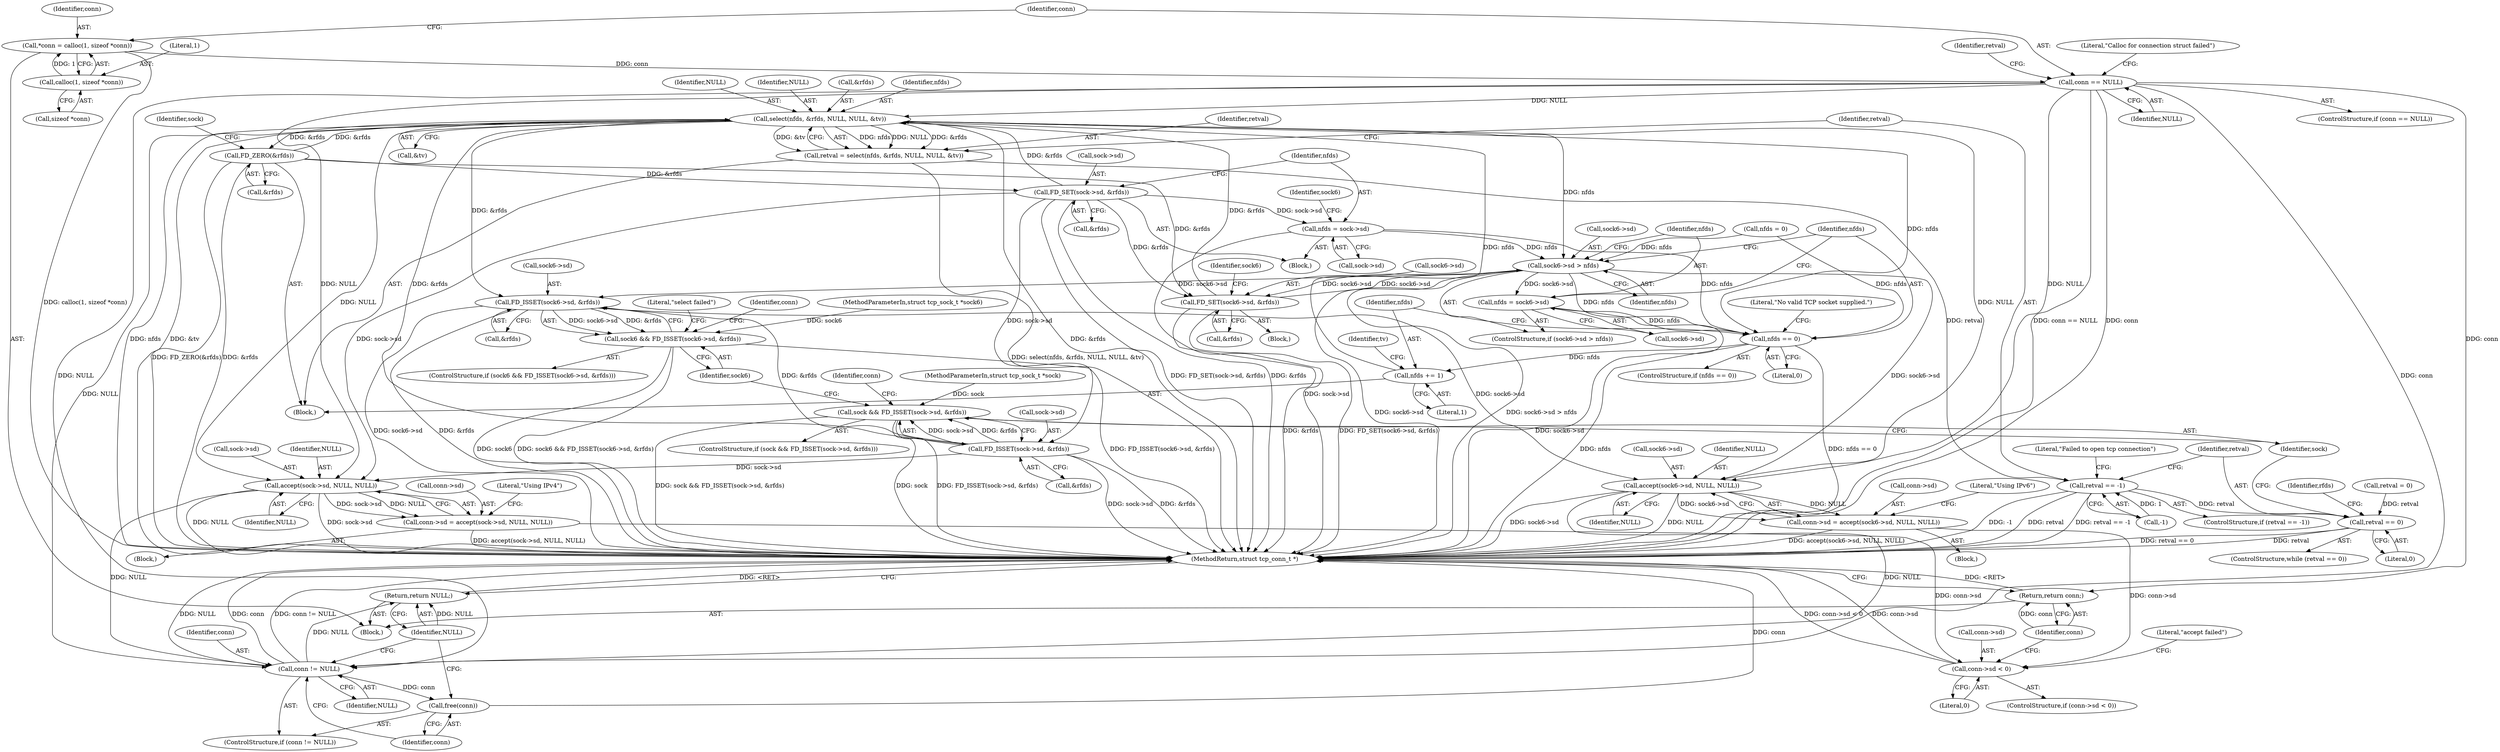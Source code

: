 digraph "0_ippusbxd_46844402bca7a38fc224483ba6f0a93c4613203f_0@API" {
"1000106" [label="(Call,*conn = calloc(1, sizeof *conn))"];
"1000108" [label="(Call,calloc(1, sizeof *conn))"];
"1000114" [label="(Call,conn == NULL)"];
"1000196" [label="(Call,select(nfds, &rfds, NULL, NULL, &tv))"];
"1000136" [label="(Call,FD_ZERO(&rfds))"];
"1000142" [label="(Call,FD_SET(sock->sd, &rfds))"];
"1000148" [label="(Call,nfds = sock->sd)"];
"1000163" [label="(Call,sock6->sd > nfds)"];
"1000156" [label="(Call,FD_SET(sock6->sd, &rfds))"];
"1000168" [label="(Call,nfds = sock6->sd)"];
"1000174" [label="(Call,nfds == 0)"];
"1000181" [label="(Call,nfds += 1)"];
"1000239" [label="(Call,FD_ISSET(sock6->sd, &rfds))"];
"1000237" [label="(Call,sock6 && FD_ISSET(sock6->sd, &rfds))"];
"1000250" [label="(Call,accept(sock6->sd, NULL, NULL))"];
"1000246" [label="(Call,conn->sd = accept(sock6->sd, NULL, NULL))"];
"1000264" [label="(Call,conn->sd < 0)"];
"1000277" [label="(Call,conn != NULL)"];
"1000280" [label="(Call,free(conn))"];
"1000282" [label="(Return,return NULL;)"];
"1000216" [label="(Call,FD_ISSET(sock->sd, &rfds))"];
"1000214" [label="(Call,sock && FD_ISSET(sock->sd, &rfds))"];
"1000227" [label="(Call,accept(sock->sd, NULL, NULL))"];
"1000223" [label="(Call,conn->sd = accept(sock->sd, NULL, NULL))"];
"1000194" [label="(Call,retval = select(nfds, &rfds, NULL, NULL, &tv))"];
"1000205" [label="(Call,retval == -1)"];
"1000132" [label="(Call,retval == 0)"];
"1000273" [label="(Return,return conn;)"];
"1000246" [label="(Call,conn->sd = accept(sock6->sd, NULL, NULL))"];
"1000175" [label="(Identifier,nfds)"];
"1000281" [label="(Identifier,conn)"];
"1000195" [label="(Identifier,retval)"];
"1000228" [label="(Call,sock->sd)"];
"1000142" [label="(Call,FD_SET(sock->sd, &rfds))"];
"1000282" [label="(Return,return NULL;)"];
"1000140" [label="(Identifier,sock)"];
"1000103" [label="(MethodParameterIn,struct tcp_sock_t *sock6)"];
"1000155" [label="(Block,)"];
"1000251" [label="(Call,sock6->sd)"];
"1000150" [label="(Call,sock->sd)"];
"1000216" [label="(Call,FD_ISSET(sock->sd, &rfds))"];
"1000257" [label="(Literal,\"Using IPv6\")"];
"1000239" [label="(Call,FD_ISSET(sock6->sd, &rfds))"];
"1000169" [label="(Identifier,nfds)"];
"1000106" [label="(Call,*conn = calloc(1, sizeof *conn))"];
"1000280" [label="(Call,free(conn))"];
"1000198" [label="(Call,&rfds)"];
"1000276" [label="(ControlStructure,if (conn != NULL))"];
"1000104" [label="(Block,)"];
"1000236" [label="(ControlStructure,if (sock6 && FD_ISSET(sock6->sd, &rfds)))"];
"1000217" [label="(Call,sock->sd)"];
"1000114" [label="(Call,conn == NULL)"];
"1000277" [label="(Call,conn != NULL)"];
"1000181" [label="(Call,nfds += 1)"];
"1000182" [label="(Identifier,nfds)"];
"1000194" [label="(Call,retval = select(nfds, &rfds, NULL, NULL, &tv))"];
"1000213" [label="(ControlStructure,if (sock && FD_ISSET(sock->sd, &rfds)))"];
"1000141" [label="(Block,)"];
"1000162" [label="(ControlStructure,if (sock6->sd > nfds))"];
"1000183" [label="(Literal,1)"];
"1000156" [label="(Call,FD_SET(sock6->sd, &rfds))"];
"1000108" [label="(Call,calloc(1, sizeof *conn))"];
"1000163" [label="(Call,sock6->sd > nfds)"];
"1000265" [label="(Call,conn->sd)"];
"1000261" [label="(Literal,\"select failed\")"];
"1000135" [label="(Block,)"];
"1000284" [label="(MethodReturn,struct tcp_conn_t *)"];
"1000176" [label="(Literal,0)"];
"1000232" [label="(Identifier,NULL)"];
"1000240" [label="(Call,sock6->sd)"];
"1000222" [label="(Block,)"];
"1000274" [label="(Identifier,conn)"];
"1000134" [label="(Literal,0)"];
"1000220" [label="(Call,&rfds)"];
"1000128" [label="(Call,nfds = 0)"];
"1000207" [label="(Call,-1)"];
"1000238" [label="(Identifier,sock6)"];
"1000263" [label="(ControlStructure,if (conn->sd < 0))"];
"1000132" [label="(Call,retval == 0)"];
"1000116" [label="(Identifier,NULL)"];
"1000214" [label="(Call,sock && FD_ISSET(sock->sd, &rfds))"];
"1000137" [label="(Call,&rfds)"];
"1000204" [label="(ControlStructure,if (retval == -1))"];
"1000234" [label="(Literal,\"Using IPv4\")"];
"1000255" [label="(Identifier,NULL)"];
"1000279" [label="(Identifier,NULL)"];
"1000250" [label="(Call,accept(sock6->sd, NULL, NULL))"];
"1000143" [label="(Call,sock->sd)"];
"1000154" [label="(Identifier,sock6)"];
"1000119" [label="(Literal,\"Calloc for connection struct failed\")"];
"1000237" [label="(Call,sock6 && FD_ISSET(sock6->sd, &rfds))"];
"1000268" [label="(Literal,0)"];
"1000283" [label="(Identifier,NULL)"];
"1000138" [label="(Identifier,rfds)"];
"1000110" [label="(Call,sizeof *conn)"];
"1000173" [label="(ControlStructure,if (nfds == 0))"];
"1000170" [label="(Call,sock6->sd)"];
"1000223" [label="(Call,conn->sd = accept(sock->sd, NULL, NULL))"];
"1000113" [label="(ControlStructure,if (conn == NULL))"];
"1000206" [label="(Identifier,retval)"];
"1000164" [label="(Call,sock6->sd)"];
"1000254" [label="(Identifier,NULL)"];
"1000165" [label="(Identifier,sock6)"];
"1000107" [label="(Identifier,conn)"];
"1000202" [label="(Call,&tv)"];
"1000197" [label="(Identifier,nfds)"];
"1000211" [label="(Literal,\"Failed to open tcp connection\")"];
"1000149" [label="(Identifier,nfds)"];
"1000196" [label="(Call,select(nfds, &rfds, NULL, NULL, &tv))"];
"1000225" [label="(Identifier,conn)"];
"1000102" [label="(MethodParameterIn,struct tcp_sock_t *sock)"];
"1000231" [label="(Identifier,NULL)"];
"1000167" [label="(Identifier,nfds)"];
"1000248" [label="(Identifier,conn)"];
"1000148" [label="(Call,nfds = sock->sd)"];
"1000146" [label="(Call,&rfds)"];
"1000243" [label="(Call,&rfds)"];
"1000109" [label="(Literal,1)"];
"1000124" [label="(Call,retval = 0)"];
"1000157" [label="(Call,sock6->sd)"];
"1000200" [label="(Identifier,NULL)"];
"1000168" [label="(Call,nfds = sock6->sd)"];
"1000115" [label="(Identifier,conn)"];
"1000273" [label="(Return,return conn;)"];
"1000227" [label="(Call,accept(sock->sd, NULL, NULL))"];
"1000186" [label="(Identifier,tv)"];
"1000136" [label="(Call,FD_ZERO(&rfds))"];
"1000160" [label="(Call,&rfds)"];
"1000174" [label="(Call,nfds == 0)"];
"1000131" [label="(ControlStructure,while (retval == 0))"];
"1000133" [label="(Identifier,retval)"];
"1000271" [label="(Literal,\"accept failed\")"];
"1000201" [label="(Identifier,NULL)"];
"1000125" [label="(Identifier,retval)"];
"1000247" [label="(Call,conn->sd)"];
"1000224" [label="(Call,conn->sd)"];
"1000264" [label="(Call,conn->sd < 0)"];
"1000278" [label="(Identifier,conn)"];
"1000245" [label="(Block,)"];
"1000179" [label="(Literal,\"No valid TCP socket supplied.\")"];
"1000205" [label="(Call,retval == -1)"];
"1000215" [label="(Identifier,sock)"];
"1000106" -> "1000104"  [label="AST: "];
"1000106" -> "1000108"  [label="CFG: "];
"1000107" -> "1000106"  [label="AST: "];
"1000108" -> "1000106"  [label="AST: "];
"1000115" -> "1000106"  [label="CFG: "];
"1000106" -> "1000284"  [label="DDG: calloc(1, sizeof *conn)"];
"1000108" -> "1000106"  [label="DDG: 1"];
"1000106" -> "1000114"  [label="DDG: conn"];
"1000108" -> "1000110"  [label="CFG: "];
"1000109" -> "1000108"  [label="AST: "];
"1000110" -> "1000108"  [label="AST: "];
"1000114" -> "1000113"  [label="AST: "];
"1000114" -> "1000116"  [label="CFG: "];
"1000115" -> "1000114"  [label="AST: "];
"1000116" -> "1000114"  [label="AST: "];
"1000119" -> "1000114"  [label="CFG: "];
"1000125" -> "1000114"  [label="CFG: "];
"1000114" -> "1000284"  [label="DDG: conn == NULL"];
"1000114" -> "1000284"  [label="DDG: conn"];
"1000114" -> "1000196"  [label="DDG: NULL"];
"1000114" -> "1000227"  [label="DDG: NULL"];
"1000114" -> "1000250"  [label="DDG: NULL"];
"1000114" -> "1000273"  [label="DDG: conn"];
"1000114" -> "1000277"  [label="DDG: conn"];
"1000114" -> "1000277"  [label="DDG: NULL"];
"1000196" -> "1000194"  [label="AST: "];
"1000196" -> "1000202"  [label="CFG: "];
"1000197" -> "1000196"  [label="AST: "];
"1000198" -> "1000196"  [label="AST: "];
"1000200" -> "1000196"  [label="AST: "];
"1000201" -> "1000196"  [label="AST: "];
"1000202" -> "1000196"  [label="AST: "];
"1000194" -> "1000196"  [label="CFG: "];
"1000196" -> "1000284"  [label="DDG: nfds"];
"1000196" -> "1000284"  [label="DDG: &tv"];
"1000196" -> "1000284"  [label="DDG: &rfds"];
"1000196" -> "1000136"  [label="DDG: &rfds"];
"1000196" -> "1000163"  [label="DDG: nfds"];
"1000196" -> "1000174"  [label="DDG: nfds"];
"1000196" -> "1000194"  [label="DDG: nfds"];
"1000196" -> "1000194"  [label="DDG: NULL"];
"1000196" -> "1000194"  [label="DDG: &rfds"];
"1000196" -> "1000194"  [label="DDG: &tv"];
"1000181" -> "1000196"  [label="DDG: nfds"];
"1000156" -> "1000196"  [label="DDG: &rfds"];
"1000142" -> "1000196"  [label="DDG: &rfds"];
"1000136" -> "1000196"  [label="DDG: &rfds"];
"1000196" -> "1000216"  [label="DDG: &rfds"];
"1000196" -> "1000227"  [label="DDG: NULL"];
"1000196" -> "1000239"  [label="DDG: &rfds"];
"1000196" -> "1000250"  [label="DDG: NULL"];
"1000196" -> "1000277"  [label="DDG: NULL"];
"1000136" -> "1000135"  [label="AST: "];
"1000136" -> "1000137"  [label="CFG: "];
"1000137" -> "1000136"  [label="AST: "];
"1000140" -> "1000136"  [label="CFG: "];
"1000136" -> "1000284"  [label="DDG: FD_ZERO(&rfds)"];
"1000136" -> "1000284"  [label="DDG: &rfds"];
"1000136" -> "1000142"  [label="DDG: &rfds"];
"1000136" -> "1000156"  [label="DDG: &rfds"];
"1000142" -> "1000141"  [label="AST: "];
"1000142" -> "1000146"  [label="CFG: "];
"1000143" -> "1000142"  [label="AST: "];
"1000146" -> "1000142"  [label="AST: "];
"1000149" -> "1000142"  [label="CFG: "];
"1000142" -> "1000284"  [label="DDG: FD_SET(sock->sd, &rfds)"];
"1000142" -> "1000284"  [label="DDG: &rfds"];
"1000142" -> "1000148"  [label="DDG: sock->sd"];
"1000142" -> "1000156"  [label="DDG: &rfds"];
"1000142" -> "1000216"  [label="DDG: sock->sd"];
"1000142" -> "1000227"  [label="DDG: sock->sd"];
"1000148" -> "1000141"  [label="AST: "];
"1000148" -> "1000150"  [label="CFG: "];
"1000149" -> "1000148"  [label="AST: "];
"1000150" -> "1000148"  [label="AST: "];
"1000154" -> "1000148"  [label="CFG: "];
"1000148" -> "1000284"  [label="DDG: sock->sd"];
"1000148" -> "1000163"  [label="DDG: nfds"];
"1000148" -> "1000174"  [label="DDG: nfds"];
"1000163" -> "1000162"  [label="AST: "];
"1000163" -> "1000167"  [label="CFG: "];
"1000164" -> "1000163"  [label="AST: "];
"1000167" -> "1000163"  [label="AST: "];
"1000169" -> "1000163"  [label="CFG: "];
"1000175" -> "1000163"  [label="CFG: "];
"1000163" -> "1000284"  [label="DDG: sock6->sd"];
"1000163" -> "1000284"  [label="DDG: sock6->sd > nfds"];
"1000163" -> "1000156"  [label="DDG: sock6->sd"];
"1000156" -> "1000163"  [label="DDG: sock6->sd"];
"1000128" -> "1000163"  [label="DDG: nfds"];
"1000163" -> "1000168"  [label="DDG: sock6->sd"];
"1000163" -> "1000174"  [label="DDG: nfds"];
"1000163" -> "1000239"  [label="DDG: sock6->sd"];
"1000163" -> "1000250"  [label="DDG: sock6->sd"];
"1000156" -> "1000155"  [label="AST: "];
"1000156" -> "1000160"  [label="CFG: "];
"1000157" -> "1000156"  [label="AST: "];
"1000160" -> "1000156"  [label="AST: "];
"1000165" -> "1000156"  [label="CFG: "];
"1000156" -> "1000284"  [label="DDG: &rfds"];
"1000156" -> "1000284"  [label="DDG: FD_SET(sock6->sd, &rfds)"];
"1000168" -> "1000162"  [label="AST: "];
"1000168" -> "1000170"  [label="CFG: "];
"1000169" -> "1000168"  [label="AST: "];
"1000170" -> "1000168"  [label="AST: "];
"1000175" -> "1000168"  [label="CFG: "];
"1000168" -> "1000284"  [label="DDG: sock6->sd"];
"1000168" -> "1000174"  [label="DDG: nfds"];
"1000174" -> "1000173"  [label="AST: "];
"1000174" -> "1000176"  [label="CFG: "];
"1000175" -> "1000174"  [label="AST: "];
"1000176" -> "1000174"  [label="AST: "];
"1000179" -> "1000174"  [label="CFG: "];
"1000182" -> "1000174"  [label="CFG: "];
"1000174" -> "1000284"  [label="DDG: nfds == 0"];
"1000174" -> "1000284"  [label="DDG: nfds"];
"1000128" -> "1000174"  [label="DDG: nfds"];
"1000174" -> "1000181"  [label="DDG: nfds"];
"1000181" -> "1000135"  [label="AST: "];
"1000181" -> "1000183"  [label="CFG: "];
"1000182" -> "1000181"  [label="AST: "];
"1000183" -> "1000181"  [label="AST: "];
"1000186" -> "1000181"  [label="CFG: "];
"1000239" -> "1000237"  [label="AST: "];
"1000239" -> "1000243"  [label="CFG: "];
"1000240" -> "1000239"  [label="AST: "];
"1000243" -> "1000239"  [label="AST: "];
"1000237" -> "1000239"  [label="CFG: "];
"1000239" -> "1000284"  [label="DDG: sock6->sd"];
"1000239" -> "1000284"  [label="DDG: &rfds"];
"1000239" -> "1000237"  [label="DDG: sock6->sd"];
"1000239" -> "1000237"  [label="DDG: &rfds"];
"1000216" -> "1000239"  [label="DDG: &rfds"];
"1000239" -> "1000250"  [label="DDG: sock6->sd"];
"1000237" -> "1000236"  [label="AST: "];
"1000237" -> "1000238"  [label="CFG: "];
"1000238" -> "1000237"  [label="AST: "];
"1000248" -> "1000237"  [label="CFG: "];
"1000261" -> "1000237"  [label="CFG: "];
"1000237" -> "1000284"  [label="DDG: sock6 && FD_ISSET(sock6->sd, &rfds)"];
"1000237" -> "1000284"  [label="DDG: FD_ISSET(sock6->sd, &rfds)"];
"1000237" -> "1000284"  [label="DDG: sock6"];
"1000103" -> "1000237"  [label="DDG: sock6"];
"1000250" -> "1000246"  [label="AST: "];
"1000250" -> "1000255"  [label="CFG: "];
"1000251" -> "1000250"  [label="AST: "];
"1000254" -> "1000250"  [label="AST: "];
"1000255" -> "1000250"  [label="AST: "];
"1000246" -> "1000250"  [label="CFG: "];
"1000250" -> "1000284"  [label="DDG: NULL"];
"1000250" -> "1000284"  [label="DDG: sock6->sd"];
"1000250" -> "1000246"  [label="DDG: sock6->sd"];
"1000250" -> "1000246"  [label="DDG: NULL"];
"1000250" -> "1000277"  [label="DDG: NULL"];
"1000246" -> "1000245"  [label="AST: "];
"1000247" -> "1000246"  [label="AST: "];
"1000257" -> "1000246"  [label="CFG: "];
"1000246" -> "1000284"  [label="DDG: accept(sock6->sd, NULL, NULL)"];
"1000246" -> "1000264"  [label="DDG: conn->sd"];
"1000264" -> "1000263"  [label="AST: "];
"1000264" -> "1000268"  [label="CFG: "];
"1000265" -> "1000264"  [label="AST: "];
"1000268" -> "1000264"  [label="AST: "];
"1000271" -> "1000264"  [label="CFG: "];
"1000274" -> "1000264"  [label="CFG: "];
"1000264" -> "1000284"  [label="DDG: conn->sd"];
"1000264" -> "1000284"  [label="DDG: conn->sd < 0"];
"1000223" -> "1000264"  [label="DDG: conn->sd"];
"1000277" -> "1000276"  [label="AST: "];
"1000277" -> "1000279"  [label="CFG: "];
"1000278" -> "1000277"  [label="AST: "];
"1000279" -> "1000277"  [label="AST: "];
"1000281" -> "1000277"  [label="CFG: "];
"1000283" -> "1000277"  [label="CFG: "];
"1000277" -> "1000284"  [label="DDG: conn"];
"1000277" -> "1000284"  [label="DDG: conn != NULL"];
"1000277" -> "1000284"  [label="DDG: NULL"];
"1000227" -> "1000277"  [label="DDG: NULL"];
"1000277" -> "1000280"  [label="DDG: conn"];
"1000277" -> "1000282"  [label="DDG: NULL"];
"1000280" -> "1000276"  [label="AST: "];
"1000280" -> "1000281"  [label="CFG: "];
"1000281" -> "1000280"  [label="AST: "];
"1000283" -> "1000280"  [label="CFG: "];
"1000280" -> "1000284"  [label="DDG: conn"];
"1000282" -> "1000104"  [label="AST: "];
"1000282" -> "1000283"  [label="CFG: "];
"1000283" -> "1000282"  [label="AST: "];
"1000284" -> "1000282"  [label="CFG: "];
"1000282" -> "1000284"  [label="DDG: <RET>"];
"1000283" -> "1000282"  [label="DDG: NULL"];
"1000216" -> "1000214"  [label="AST: "];
"1000216" -> "1000220"  [label="CFG: "];
"1000217" -> "1000216"  [label="AST: "];
"1000220" -> "1000216"  [label="AST: "];
"1000214" -> "1000216"  [label="CFG: "];
"1000216" -> "1000284"  [label="DDG: sock->sd"];
"1000216" -> "1000284"  [label="DDG: &rfds"];
"1000216" -> "1000214"  [label="DDG: sock->sd"];
"1000216" -> "1000214"  [label="DDG: &rfds"];
"1000216" -> "1000227"  [label="DDG: sock->sd"];
"1000214" -> "1000213"  [label="AST: "];
"1000214" -> "1000215"  [label="CFG: "];
"1000215" -> "1000214"  [label="AST: "];
"1000225" -> "1000214"  [label="CFG: "];
"1000238" -> "1000214"  [label="CFG: "];
"1000214" -> "1000284"  [label="DDG: FD_ISSET(sock->sd, &rfds)"];
"1000214" -> "1000284"  [label="DDG: sock && FD_ISSET(sock->sd, &rfds)"];
"1000214" -> "1000284"  [label="DDG: sock"];
"1000102" -> "1000214"  [label="DDG: sock"];
"1000227" -> "1000223"  [label="AST: "];
"1000227" -> "1000232"  [label="CFG: "];
"1000228" -> "1000227"  [label="AST: "];
"1000231" -> "1000227"  [label="AST: "];
"1000232" -> "1000227"  [label="AST: "];
"1000223" -> "1000227"  [label="CFG: "];
"1000227" -> "1000284"  [label="DDG: sock->sd"];
"1000227" -> "1000284"  [label="DDG: NULL"];
"1000227" -> "1000223"  [label="DDG: sock->sd"];
"1000227" -> "1000223"  [label="DDG: NULL"];
"1000223" -> "1000222"  [label="AST: "];
"1000224" -> "1000223"  [label="AST: "];
"1000234" -> "1000223"  [label="CFG: "];
"1000223" -> "1000284"  [label="DDG: accept(sock->sd, NULL, NULL)"];
"1000194" -> "1000135"  [label="AST: "];
"1000195" -> "1000194"  [label="AST: "];
"1000206" -> "1000194"  [label="CFG: "];
"1000194" -> "1000284"  [label="DDG: select(nfds, &rfds, NULL, NULL, &tv)"];
"1000194" -> "1000205"  [label="DDG: retval"];
"1000205" -> "1000204"  [label="AST: "];
"1000205" -> "1000207"  [label="CFG: "];
"1000206" -> "1000205"  [label="AST: "];
"1000207" -> "1000205"  [label="AST: "];
"1000133" -> "1000205"  [label="CFG: "];
"1000211" -> "1000205"  [label="CFG: "];
"1000205" -> "1000284"  [label="DDG: -1"];
"1000205" -> "1000284"  [label="DDG: retval"];
"1000205" -> "1000284"  [label="DDG: retval == -1"];
"1000205" -> "1000132"  [label="DDG: retval"];
"1000207" -> "1000205"  [label="DDG: 1"];
"1000132" -> "1000131"  [label="AST: "];
"1000132" -> "1000134"  [label="CFG: "];
"1000133" -> "1000132"  [label="AST: "];
"1000134" -> "1000132"  [label="AST: "];
"1000138" -> "1000132"  [label="CFG: "];
"1000215" -> "1000132"  [label="CFG: "];
"1000132" -> "1000284"  [label="DDG: retval == 0"];
"1000132" -> "1000284"  [label="DDG: retval"];
"1000124" -> "1000132"  [label="DDG: retval"];
"1000273" -> "1000104"  [label="AST: "];
"1000273" -> "1000274"  [label="CFG: "];
"1000274" -> "1000273"  [label="AST: "];
"1000284" -> "1000273"  [label="CFG: "];
"1000273" -> "1000284"  [label="DDG: <RET>"];
"1000274" -> "1000273"  [label="DDG: conn"];
}

